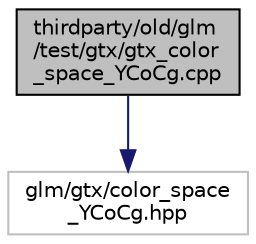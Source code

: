 digraph "thirdparty/old/glm/test/gtx/gtx_color_space_YCoCg.cpp"
{
  edge [fontname="Helvetica",fontsize="10",labelfontname="Helvetica",labelfontsize="10"];
  node [fontname="Helvetica",fontsize="10",shape=record];
  Node1 [label="thirdparty/old/glm\l/test/gtx/gtx_color\l_space_YCoCg.cpp",height=0.2,width=0.4,color="black", fillcolor="grey75", style="filled", fontcolor="black"];
  Node1 -> Node2 [color="midnightblue",fontsize="10",style="solid",fontname="Helvetica"];
  Node2 [label="glm/gtx/color_space\l_YCoCg.hpp",height=0.2,width=0.4,color="grey75", fillcolor="white", style="filled"];
}
